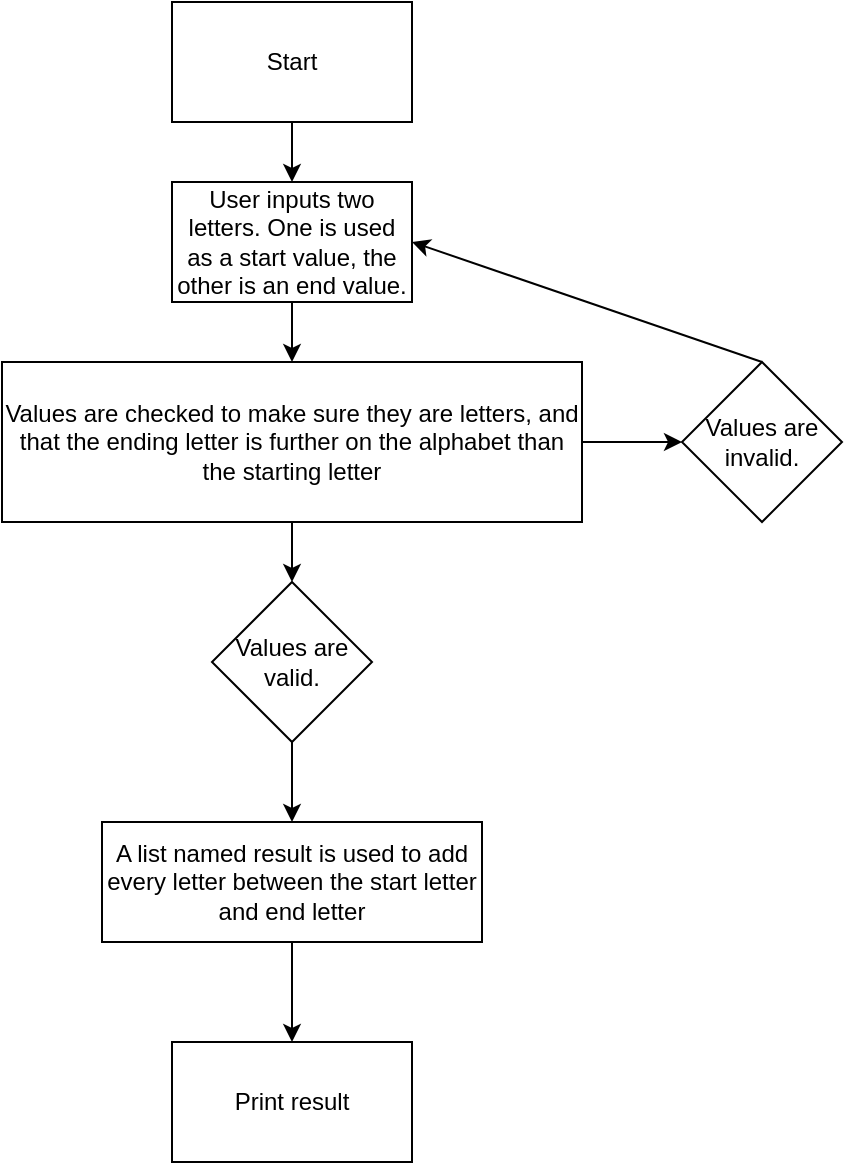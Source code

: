 <mxfile>
    <diagram id="I1n5y9IGuh2A0DDDh5I3" name="Page-1">
        <mxGraphModel dx="531" dy="449" grid="1" gridSize="10" guides="1" tooltips="1" connect="1" arrows="1" fold="1" page="1" pageScale="1" pageWidth="850" pageHeight="1100" math="0" shadow="0">
            <root>
                <mxCell id="0"/>
                <mxCell id="1" parent="0"/>
                <mxCell id="5" style="edgeStyle=none;html=1;exitX=0.5;exitY=1;exitDx=0;exitDy=0;entryX=0.5;entryY=0;entryDx=0;entryDy=0;" edge="1" parent="1" source="2" target="3">
                    <mxGeometry relative="1" as="geometry"/>
                </mxCell>
                <mxCell id="2" value="Start" style="rounded=0;whiteSpace=wrap;html=1;" vertex="1" parent="1">
                    <mxGeometry x="365" y="30" width="120" height="60" as="geometry"/>
                </mxCell>
                <mxCell id="6" style="edgeStyle=none;html=1;exitX=0.5;exitY=1;exitDx=0;exitDy=0;entryX=0.5;entryY=0;entryDx=0;entryDy=0;" edge="1" parent="1" source="3" target="4">
                    <mxGeometry relative="1" as="geometry"/>
                </mxCell>
                <mxCell id="3" value="User inputs two letters. One is used as a start value, the other is an end value." style="rounded=0;whiteSpace=wrap;html=1;" vertex="1" parent="1">
                    <mxGeometry x="365" y="120" width="120" height="60" as="geometry"/>
                </mxCell>
                <mxCell id="9" style="edgeStyle=none;html=1;exitX=1;exitY=0.5;exitDx=0;exitDy=0;entryX=0;entryY=0.5;entryDx=0;entryDy=0;" edge="1" parent="1" source="4" target="8">
                    <mxGeometry relative="1" as="geometry"/>
                </mxCell>
                <mxCell id="10" style="edgeStyle=none;html=1;exitX=0.5;exitY=1;exitDx=0;exitDy=0;entryX=0.5;entryY=0;entryDx=0;entryDy=0;" edge="1" parent="1" source="4" target="7">
                    <mxGeometry relative="1" as="geometry"/>
                </mxCell>
                <mxCell id="4" value="Values are checked to make sure they are letters, and that the ending letter is further on the alphabet than the starting letter" style="rounded=0;whiteSpace=wrap;html=1;" vertex="1" parent="1">
                    <mxGeometry x="280" y="210" width="290" height="80" as="geometry"/>
                </mxCell>
                <mxCell id="13" style="edgeStyle=none;html=1;exitX=0.5;exitY=1;exitDx=0;exitDy=0;entryX=0.5;entryY=0;entryDx=0;entryDy=0;" edge="1" parent="1" source="7" target="12">
                    <mxGeometry relative="1" as="geometry"/>
                </mxCell>
                <mxCell id="7" value="Values are valid." style="rhombus;whiteSpace=wrap;html=1;" vertex="1" parent="1">
                    <mxGeometry x="385" y="320" width="80" height="80" as="geometry"/>
                </mxCell>
                <mxCell id="11" style="edgeStyle=none;html=1;exitX=0.5;exitY=0;exitDx=0;exitDy=0;entryX=1;entryY=0.5;entryDx=0;entryDy=0;" edge="1" parent="1" source="8" target="3">
                    <mxGeometry relative="1" as="geometry"/>
                </mxCell>
                <mxCell id="8" value="Values are invalid." style="rhombus;whiteSpace=wrap;html=1;" vertex="1" parent="1">
                    <mxGeometry x="620" y="210" width="80" height="80" as="geometry"/>
                </mxCell>
                <mxCell id="15" style="edgeStyle=none;html=1;exitX=0.5;exitY=1;exitDx=0;exitDy=0;entryX=0.5;entryY=0;entryDx=0;entryDy=0;" edge="1" parent="1" source="12" target="14">
                    <mxGeometry relative="1" as="geometry"/>
                </mxCell>
                <mxCell id="12" value="A list named result is used to add every letter between the start letter and end letter" style="rounded=0;whiteSpace=wrap;html=1;" vertex="1" parent="1">
                    <mxGeometry x="330" y="440" width="190" height="60" as="geometry"/>
                </mxCell>
                <mxCell id="14" value="Print result" style="rounded=0;whiteSpace=wrap;html=1;" vertex="1" parent="1">
                    <mxGeometry x="365" y="550" width="120" height="60" as="geometry"/>
                </mxCell>
            </root>
        </mxGraphModel>
    </diagram>
</mxfile>